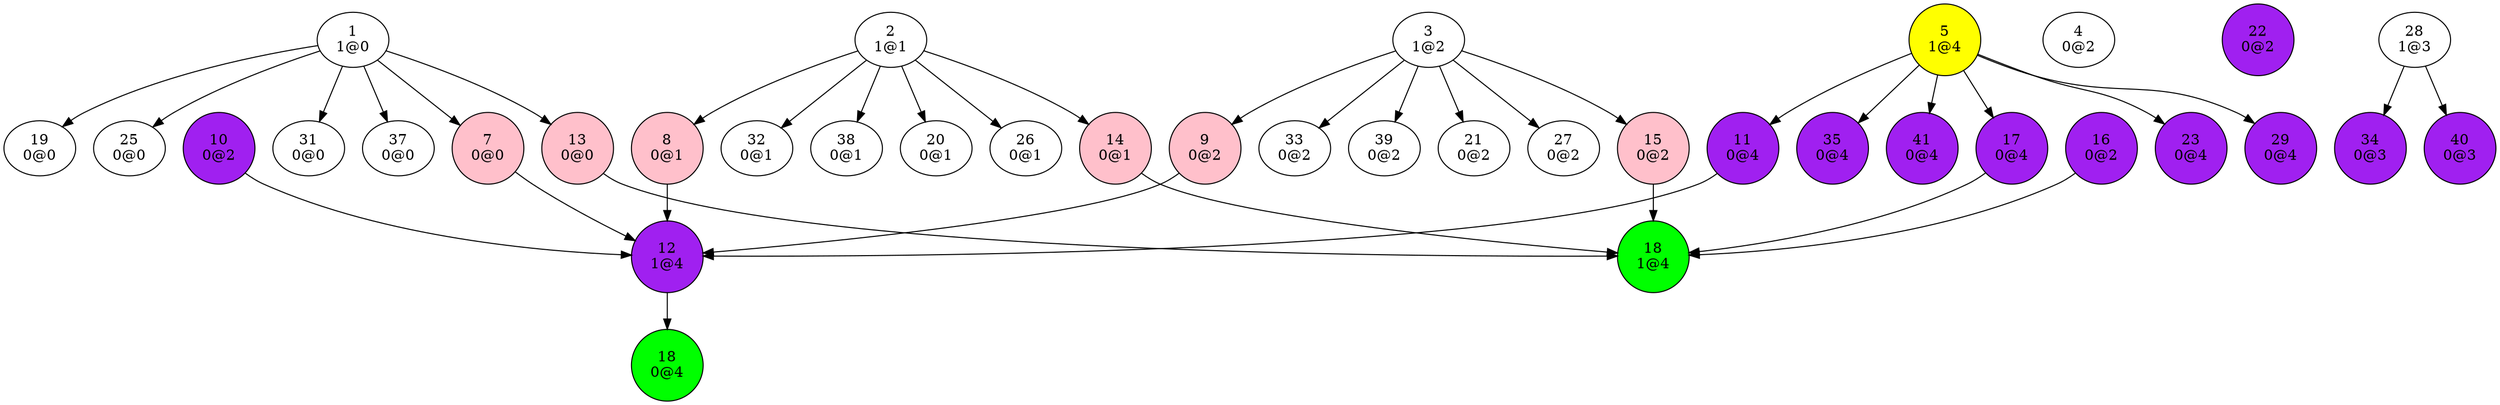 digraph {
"1
1@0"->"7
0@0";
"1
1@0"->"13
0@0";
"1
1@0"->"19
0@0";
"1
1@0"->"25
0@0";
"1
1@0"->"31
0@0";
"1
1@0"->"37
0@0";
"2
1@1"->"8
0@1";
"2
1@1"->"14
0@1";
"2
1@1"->"20
0@1";
"2
1@1"->"26
0@1";
"2
1@1"->"32
0@1";
"2
1@1"->"38
0@1";
"3
1@2"->"9
0@2";
"3
1@2"->"15
0@2";
"3
1@2"->"21
0@2";
"3
1@2"->"27
0@2";
"3
1@2"->"33
0@2";
"3
1@2"->"39
0@2";
"4
0@2";
"5
1@4"->"11
0@4";
"5
1@4"->"17
0@4";
"5
1@4"->"23
0@4";
"5
1@4"->"29
0@4";
"5
1@4"->"35
0@4";
"5
1@4"->"41
0@4";
"7
0@0"->"12
1@4";
"8
0@1"->"12
1@4";
"9
0@2"->"12
1@4";
"10
0@2"->"12
1@4";
"11
0@4"->"12
1@4";
"12
1@4"->"18
0@4";
"13
0@0"->"18
1@4";
"14
0@1"->"18
1@4";
"15
0@2"->"18
1@4";
"16
0@2"->"18
1@4";
"17
0@4"->"18
1@4";
"18
0@4";
"18
1@4";
"19
0@0";
"20
0@1";
"21
0@2";
"22
0@2";
"23
0@4";
"25
0@0";
"26
0@1";
"27
0@2";
"28
1@3"->"34
0@3";
"28
1@3"->"40
0@3";
"29
0@4";
"31
0@0";
"32
0@1";
"33
0@2";
"34
0@3";
"35
0@4";
"37
0@0";
"38
0@1";
"39
0@2";
"40
0@3";
"41
0@4";
"5
1@4"[shape=circle, style=filled, fillcolor=yellow];
"7
0@0"[shape=circle, style=filled, fillcolor=pink];
"8
0@1"[shape=circle, style=filled, fillcolor=pink];
"9
0@2"[shape=circle, style=filled, fillcolor=pink];
"10
0@2"[shape=circle, style=filled, fillcolor=purple];
"11
0@4"[shape=circle, style=filled, fillcolor=purple];
"12
1@4"[shape=circle, style=filled, fillcolor=purple];
"13
0@0"[shape=circle, style=filled, fillcolor=pink];
"14
0@1"[shape=circle, style=filled, fillcolor=pink];
"15
0@2"[shape=circle, style=filled, fillcolor=pink];
"16
0@2"[shape=circle, style=filled, fillcolor=purple];
"17
0@4"[shape=circle, style=filled, fillcolor=purple];
"18
0@4"[shape=circle, style=filled, fillcolor=green];
"18
1@4"[shape=circle, style=filled, fillcolor=green];
"22
0@2"[shape=circle, style=filled, fillcolor=purple];
"23
0@4"[shape=circle, style=filled, fillcolor=purple];
"29
0@4"[shape=circle, style=filled, fillcolor=purple];
"34
0@3"[shape=circle, style=filled, fillcolor=purple];
"35
0@4"[shape=circle, style=filled, fillcolor=purple];
"40
0@3"[shape=circle, style=filled, fillcolor=purple];
"41
0@4"[shape=circle, style=filled, fillcolor=purple];
}